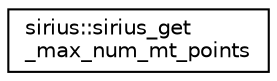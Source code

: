 digraph "Graphical Class Hierarchy"
{
 // INTERACTIVE_SVG=YES
  edge [fontname="Helvetica",fontsize="10",labelfontname="Helvetica",labelfontsize="10"];
  node [fontname="Helvetica",fontsize="10",shape=record];
  rankdir="LR";
  Node1 [label="sirius::sirius_get\l_max_num_mt_points",height=0.2,width=0.4,color="black", fillcolor="white", style="filled",URL="$interfacesirius_1_1sirius__get__max__num__mt__points.html"];
}
